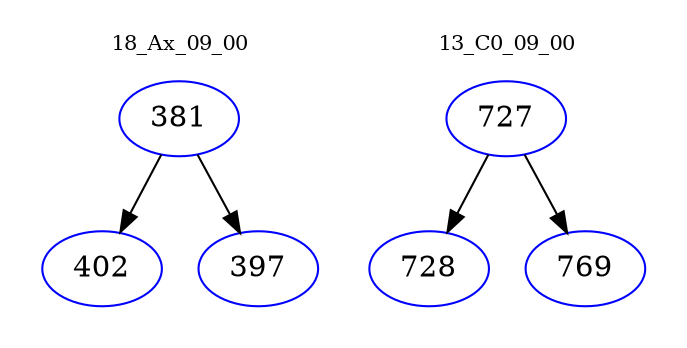 digraph{
subgraph cluster_0 {
color = white
label = "18_Ax_09_00";
fontsize=10;
T0_381 [label="381", color="blue"]
T0_381 -> T0_402 [color="black"]
T0_402 [label="402", color="blue"]
T0_381 -> T0_397 [color="black"]
T0_397 [label="397", color="blue"]
}
subgraph cluster_1 {
color = white
label = "13_C0_09_00";
fontsize=10;
T1_727 [label="727", color="blue"]
T1_727 -> T1_728 [color="black"]
T1_728 [label="728", color="blue"]
T1_727 -> T1_769 [color="black"]
T1_769 [label="769", color="blue"]
}
}
